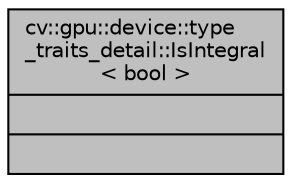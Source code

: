 digraph "cv::gpu::device::type_traits_detail::IsIntegral&lt; bool &gt;"
{
 // LATEX_PDF_SIZE
  edge [fontname="Helvetica",fontsize="10",labelfontname="Helvetica",labelfontsize="10"];
  node [fontname="Helvetica",fontsize="10",shape=record];
  Node1 [label="{cv::gpu::device::type\l_traits_detail::IsIntegral\l\< bool \>\n||}",height=0.2,width=0.4,color="black", fillcolor="grey75", style="filled", fontcolor="black",tooltip=" "];
}
